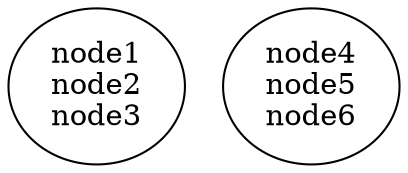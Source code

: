 digraph G {
  graph [name="chain2x3-compact"]
"node1
node2
node3" [label="node1
node2
node3"];
"node4
node5
node6" [label="node4
node5
node6"];
}
